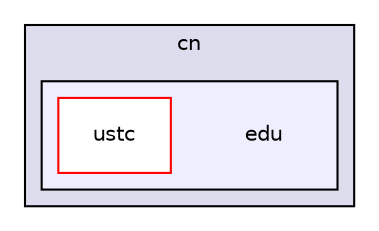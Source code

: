 digraph "src/main/java/cn/edu" {
  compound=true
  node [ fontsize="10", fontname="Helvetica"];
  edge [ labelfontsize="10", labelfontname="Helvetica"];
  subgraph clusterdir_206eb1d1c9924e2929f951307d75bced {
    graph [ bgcolor="#ddddee", pencolor="black", label="cn" fontname="Helvetica", fontsize="10", URL="dir_206eb1d1c9924e2929f951307d75bced.html"]
  subgraph clusterdir_d300312d88e7a230dbc33aca37fe1c20 {
    graph [ bgcolor="#eeeeff", pencolor="black", label="" URL="dir_d300312d88e7a230dbc33aca37fe1c20.html"];
    dir_d300312d88e7a230dbc33aca37fe1c20 [shape=plaintext label="edu"];
    dir_85b7b19b6efac2762a04a56f68883039 [shape=box label="ustc" color="red" fillcolor="white" style="filled" URL="dir_85b7b19b6efac2762a04a56f68883039.html"];
  }
  }
}
